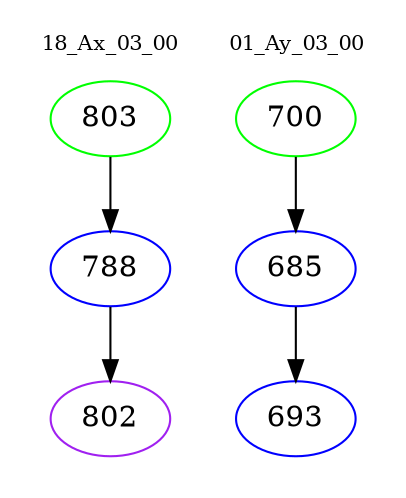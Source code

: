 digraph{
subgraph cluster_0 {
color = white
label = "18_Ax_03_00";
fontsize=10;
T0_803 [label="803", color="green"]
T0_803 -> T0_788 [color="black"]
T0_788 [label="788", color="blue"]
T0_788 -> T0_802 [color="black"]
T0_802 [label="802", color="purple"]
}
subgraph cluster_1 {
color = white
label = "01_Ay_03_00";
fontsize=10;
T1_700 [label="700", color="green"]
T1_700 -> T1_685 [color="black"]
T1_685 [label="685", color="blue"]
T1_685 -> T1_693 [color="black"]
T1_693 [label="693", color="blue"]
}
}
